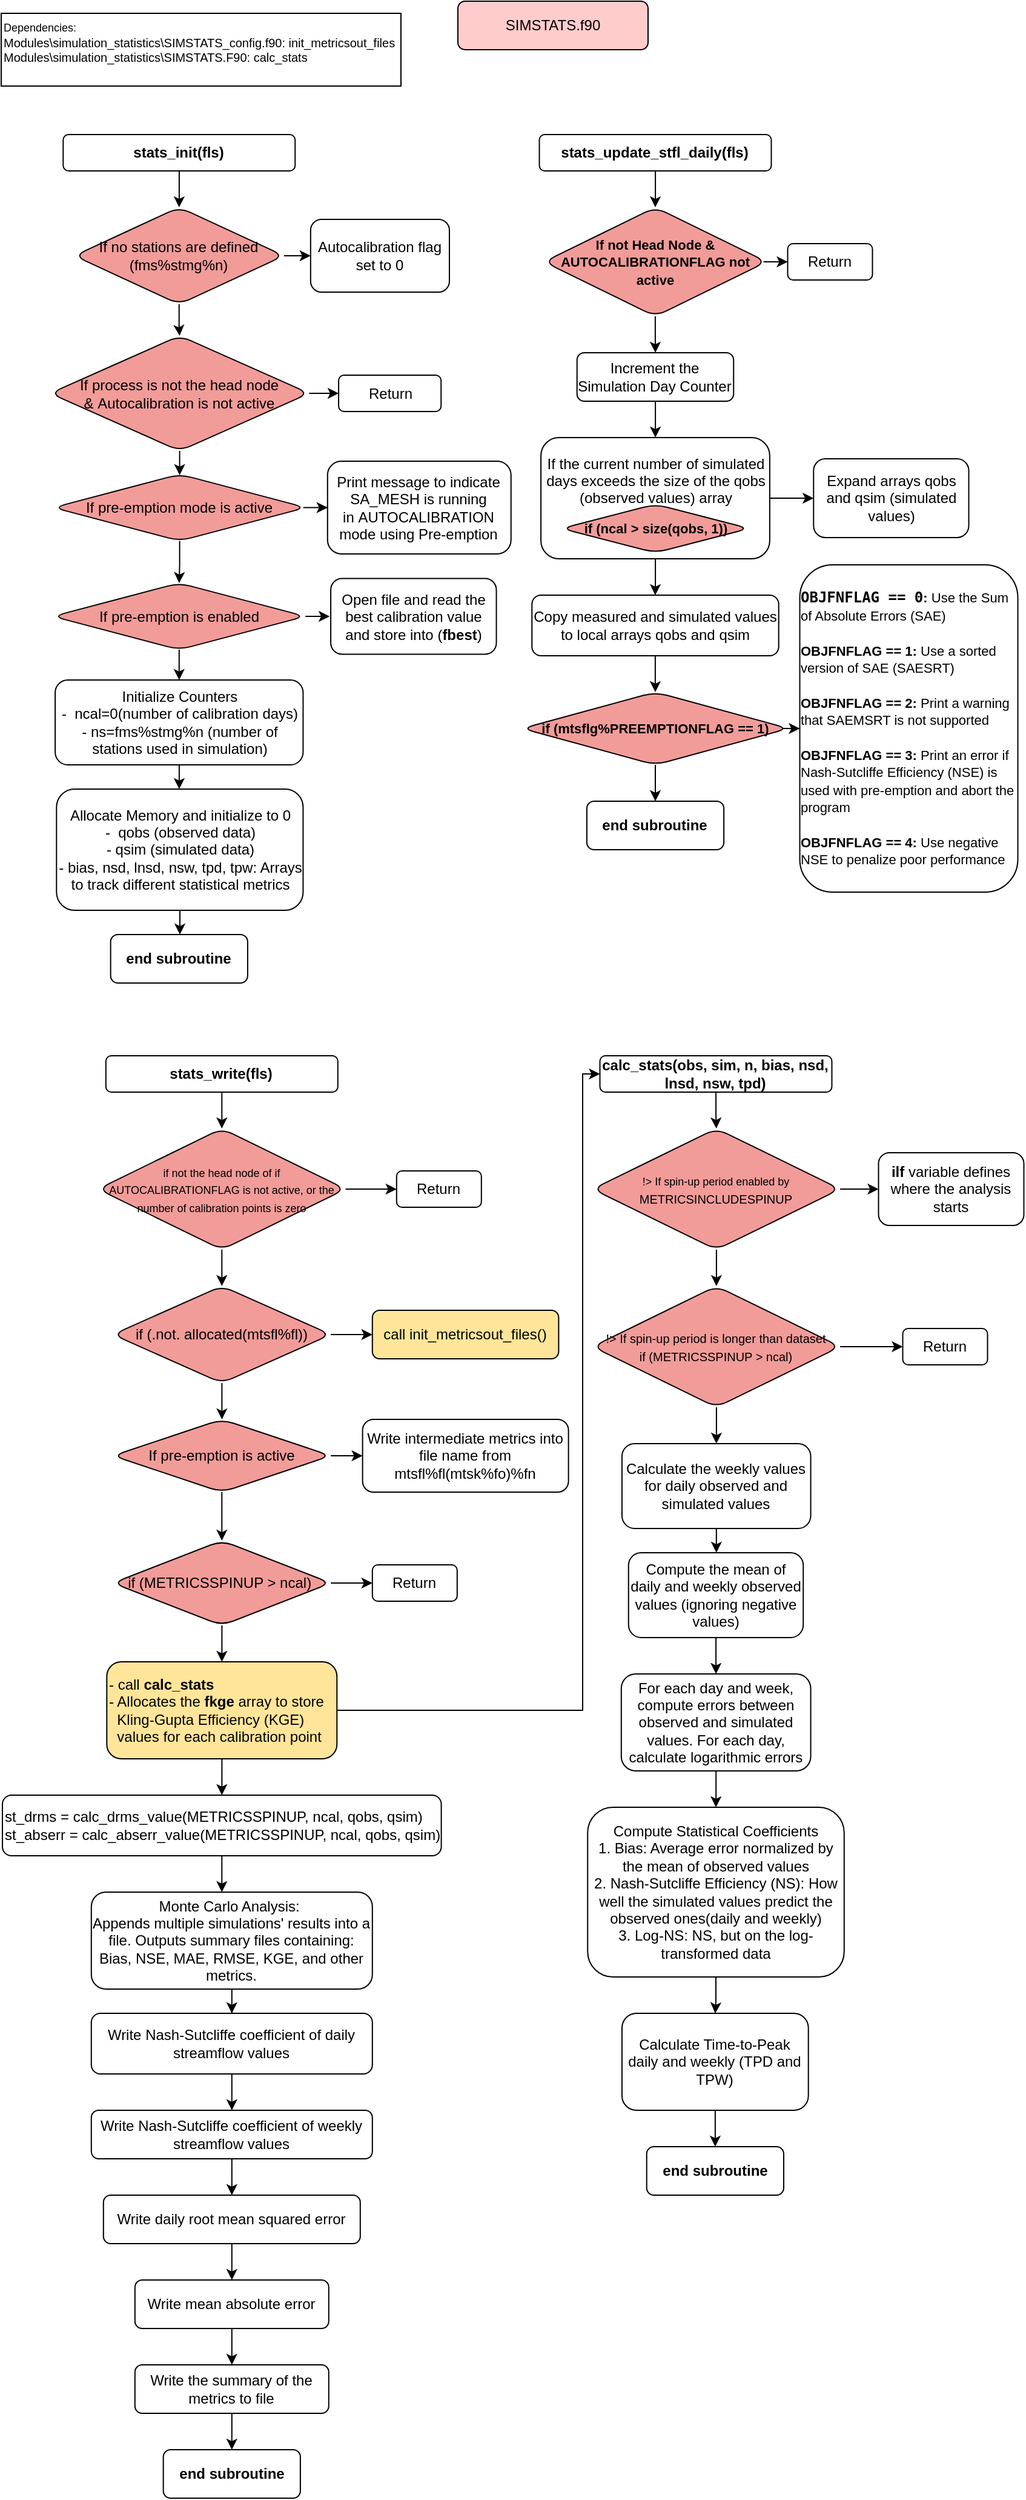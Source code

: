 <mxfile version="24.8.3">
  <diagram name="Page-1" id="jweimoSPKfAo6tUn9AmL">
    <mxGraphModel dx="1666" dy="749" grid="1" gridSize="10" guides="1" tooltips="1" connect="1" arrows="1" fold="1" page="1" pageScale="1" pageWidth="850" pageHeight="1100" math="0" shadow="0">
      <root>
        <mxCell id="0" />
        <mxCell id="1" parent="0" />
        <mxCell id="zN9mEQPc6Sny1_eNRjfh-1" value="SIMSTATS.f90" style="rounded=1;whiteSpace=wrap;html=1;fillColor=#FFCCCC;" parent="1" vertex="1">
          <mxGeometry x="377" width="157" height="40" as="geometry" />
        </mxCell>
        <mxCell id="zN9mEQPc6Sny1_eNRjfh-2" value="&lt;div&gt;&lt;font style=&quot;font-size: 9px;&quot;&gt;Dependencies:&lt;/font&gt;&lt;/div&gt;&lt;div&gt;&lt;font size=&quot;1&quot; style=&quot;&quot;&gt;&lt;div style=&quot;&quot;&gt;Modules\simulation_statistics\SIMSTATS_config.f90: init_metricsout_files&lt;/div&gt;&lt;div style=&quot;&quot;&gt;Modules\simulation_statistics\SIMSTATS.F90: calc_stats&lt;/div&gt;&lt;/font&gt;&lt;/div&gt;&lt;div&gt;&lt;br&gt;&lt;/div&gt;" style="rounded=0;whiteSpace=wrap;html=1;align=left;" parent="1" vertex="1">
          <mxGeometry y="10" width="330" height="60" as="geometry" />
        </mxCell>
        <mxCell id="zN9mEQPc6Sny1_eNRjfh-5" value="" style="edgeStyle=orthogonalEdgeStyle;rounded=0;orthogonalLoop=1;jettySize=auto;html=1;" parent="1" source="zN9mEQPc6Sny1_eNRjfh-3" target="zN9mEQPc6Sny1_eNRjfh-4" edge="1">
          <mxGeometry relative="1" as="geometry" />
        </mxCell>
        <mxCell id="zN9mEQPc6Sny1_eNRjfh-3" value="stats_write(fls)" style="rounded=1;whiteSpace=wrap;html=1;fontStyle=1" parent="1" vertex="1">
          <mxGeometry x="86.41" y="870" width="191.49" height="30" as="geometry" />
        </mxCell>
        <mxCell id="zN9mEQPc6Sny1_eNRjfh-7" value="" style="edgeStyle=orthogonalEdgeStyle;rounded=0;orthogonalLoop=1;jettySize=auto;html=1;" parent="1" source="zN9mEQPc6Sny1_eNRjfh-4" target="zN9mEQPc6Sny1_eNRjfh-6" edge="1">
          <mxGeometry relative="1" as="geometry" />
        </mxCell>
        <mxCell id="zN9mEQPc6Sny1_eNRjfh-4" value="&lt;span style=&quot;font-weight: normal;&quot;&gt;&lt;font style=&quot;font-size: 9px;&quot;&gt;if not the head node of if AUTOCALIBRATIONFLAG is not active, or the number of calibration points is zero&lt;/font&gt;&lt;/span&gt;" style="rhombus;whiteSpace=wrap;html=1;rounded=1;fontStyle=1;fillColor=#F19C99;" parent="1" vertex="1">
          <mxGeometry x="80.02" y="930" width="204.26" height="100" as="geometry" />
        </mxCell>
        <mxCell id="zN9mEQPc6Sny1_eNRjfh-6" value="&lt;span style=&quot;font-weight: 400;&quot;&gt;Return&lt;/span&gt;" style="whiteSpace=wrap;html=1;rounded=1;fontStyle=1;" parent="1" vertex="1">
          <mxGeometry x="326.41" y="965" width="70" height="30" as="geometry" />
        </mxCell>
        <mxCell id="zN9mEQPc6Sny1_eNRjfh-11" value="" style="edgeStyle=orthogonalEdgeStyle;rounded=0;orthogonalLoop=1;jettySize=auto;html=1;" parent="1" source="zN9mEQPc6Sny1_eNRjfh-8" target="zN9mEQPc6Sny1_eNRjfh-10" edge="1">
          <mxGeometry relative="1" as="geometry" />
        </mxCell>
        <mxCell id="zN9mEQPc6Sny1_eNRjfh-15" style="edgeStyle=orthogonalEdgeStyle;rounded=0;orthogonalLoop=1;jettySize=auto;html=1;" parent="1" source="zN9mEQPc6Sny1_eNRjfh-8" target="zN9mEQPc6Sny1_eNRjfh-12" edge="1">
          <mxGeometry relative="1" as="geometry" />
        </mxCell>
        <mxCell id="zN9mEQPc6Sny1_eNRjfh-8" value="&lt;span style=&quot;font-weight: 400;&quot;&gt;&lt;font style=&quot;font-size: 12px;&quot;&gt;if (.not. allocated(mtsfl%fl))&lt;/font&gt;&lt;/span&gt;" style="rhombus;whiteSpace=wrap;html=1;rounded=1;fontStyle=1;fillColor=#F19C99;" parent="1" vertex="1">
          <mxGeometry x="92.15" y="1060" width="180" height="80" as="geometry" />
        </mxCell>
        <mxCell id="zN9mEQPc6Sny1_eNRjfh-9" style="edgeStyle=orthogonalEdgeStyle;rounded=0;orthogonalLoop=1;jettySize=auto;html=1;entryX=0.5;entryY=0;entryDx=0;entryDy=0;" parent="1" source="zN9mEQPc6Sny1_eNRjfh-4" target="zN9mEQPc6Sny1_eNRjfh-8" edge="1">
          <mxGeometry relative="1" as="geometry" />
        </mxCell>
        <mxCell id="zN9mEQPc6Sny1_eNRjfh-10" value="&lt;span style=&quot;font-weight: normal;&quot;&gt;call init_metricsout_files()&lt;/span&gt;" style="whiteSpace=wrap;html=1;fillColor=#FFE599;rounded=1;fontStyle=1;" parent="1" vertex="1">
          <mxGeometry x="306.41" y="1080" width="153.79" height="40" as="geometry" />
        </mxCell>
        <mxCell id="zN9mEQPc6Sny1_eNRjfh-14" style="edgeStyle=orthogonalEdgeStyle;rounded=0;orthogonalLoop=1;jettySize=auto;html=1;entryX=0;entryY=0.5;entryDx=0;entryDy=0;" parent="1" source="zN9mEQPc6Sny1_eNRjfh-12" target="zN9mEQPc6Sny1_eNRjfh-13" edge="1">
          <mxGeometry relative="1" as="geometry" />
        </mxCell>
        <mxCell id="zN9mEQPc6Sny1_eNRjfh-20" style="edgeStyle=orthogonalEdgeStyle;rounded=0;orthogonalLoop=1;jettySize=auto;html=1;" parent="1" source="zN9mEQPc6Sny1_eNRjfh-12" target="zN9mEQPc6Sny1_eNRjfh-16" edge="1">
          <mxGeometry relative="1" as="geometry" />
        </mxCell>
        <mxCell id="zN9mEQPc6Sny1_eNRjfh-12" value="&lt;span style=&quot;font-weight: 400;&quot;&gt;If pre-emption is active&lt;/span&gt;" style="rhombus;whiteSpace=wrap;html=1;rounded=1;fontStyle=1;fillColor=#F19C99;" parent="1" vertex="1">
          <mxGeometry x="92.15" y="1170" width="180" height="60" as="geometry" />
        </mxCell>
        <mxCell id="zN9mEQPc6Sny1_eNRjfh-13" value="&lt;span style=&quot;font-weight: 400;&quot;&gt;Write intermediate metrics into file name from mtsfl%fl(mtsk%fo)%fn&lt;/span&gt;" style="whiteSpace=wrap;html=1;fillColor=#FFFFFF;rounded=1;fontStyle=1;" parent="1" vertex="1">
          <mxGeometry x="298.31" y="1170" width="170" height="60" as="geometry" />
        </mxCell>
        <mxCell id="zN9mEQPc6Sny1_eNRjfh-19" style="edgeStyle=orthogonalEdgeStyle;rounded=0;orthogonalLoop=1;jettySize=auto;html=1;entryX=0;entryY=0.5;entryDx=0;entryDy=0;" parent="1" source="zN9mEQPc6Sny1_eNRjfh-16" target="zN9mEQPc6Sny1_eNRjfh-18" edge="1">
          <mxGeometry relative="1" as="geometry" />
        </mxCell>
        <mxCell id="zN9mEQPc6Sny1_eNRjfh-23" style="edgeStyle=orthogonalEdgeStyle;rounded=0;orthogonalLoop=1;jettySize=auto;html=1;entryX=0.5;entryY=0;entryDx=0;entryDy=0;" parent="1" source="zN9mEQPc6Sny1_eNRjfh-16" target="zN9mEQPc6Sny1_eNRjfh-22" edge="1">
          <mxGeometry relative="1" as="geometry" />
        </mxCell>
        <mxCell id="zN9mEQPc6Sny1_eNRjfh-16" value="&lt;span style=&quot;font-weight: 400;&quot;&gt;if (METRICSSPINUP &amp;gt; ncal)&amp;nbsp;&lt;/span&gt;" style="rhombus;whiteSpace=wrap;html=1;rounded=1;fontStyle=1;fillColor=#F19C99;" parent="1" vertex="1">
          <mxGeometry x="92.16" y="1270" width="180" height="70" as="geometry" />
        </mxCell>
        <mxCell id="zN9mEQPc6Sny1_eNRjfh-18" value="&lt;span style=&quot;font-weight: 400;&quot;&gt;Return&lt;/span&gt;" style="whiteSpace=wrap;html=1;rounded=1;fontStyle=1;" parent="1" vertex="1">
          <mxGeometry x="306.41" y="1290" width="70" height="30" as="geometry" />
        </mxCell>
        <mxCell id="zN9mEQPc6Sny1_eNRjfh-26" style="edgeStyle=orthogonalEdgeStyle;rounded=0;orthogonalLoop=1;jettySize=auto;html=1;entryX=0.5;entryY=0;entryDx=0;entryDy=0;" parent="1" source="zN9mEQPc6Sny1_eNRjfh-22" target="zN9mEQPc6Sny1_eNRjfh-24" edge="1">
          <mxGeometry relative="1" as="geometry" />
        </mxCell>
        <mxCell id="FOQCMvYCIj2bMMxN47Gb-26" style="edgeStyle=orthogonalEdgeStyle;rounded=0;orthogonalLoop=1;jettySize=auto;html=1;entryX=0;entryY=0.5;entryDx=0;entryDy=0;" parent="1" source="zN9mEQPc6Sny1_eNRjfh-22" target="F3JlqdRcwHK4D48mlGWm-1" edge="1">
          <mxGeometry relative="1" as="geometry">
            <Array as="points">
              <mxPoint x="480" y="1410" />
              <mxPoint x="480" y="885" />
            </Array>
          </mxGeometry>
        </mxCell>
        <mxCell id="zN9mEQPc6Sny1_eNRjfh-22" value="&lt;div&gt;&lt;span style=&quot;font-weight: 400;&quot;&gt;-&amp;nbsp;&lt;/span&gt;&lt;span style=&quot;background-color: initial; font-weight: 400;&quot;&gt;call &lt;/span&gt;&lt;span style=&quot;background-color: initial;&quot;&gt;calc_stats&lt;/span&gt;&lt;/div&gt;&lt;span style=&quot;font-weight: 400;&quot;&gt;- Allocates the &lt;/span&gt;fkge &lt;span style=&quot;font-weight: 400;&quot;&gt;array to store&amp;nbsp; &amp;nbsp; &amp;nbsp; Kling-Gupta Efficiency (KGE)&amp;nbsp; &amp;nbsp; &amp;nbsp; &amp;nbsp; &amp;nbsp; values for each calibration point&lt;/span&gt;" style="whiteSpace=wrap;html=1;fillColor=#FFE599;rounded=1;fontStyle=1;align=left;" parent="1" vertex="1">
          <mxGeometry x="87.16" y="1370" width="190" height="80" as="geometry" />
        </mxCell>
        <mxCell id="zN9mEQPc6Sny1_eNRjfh-28" style="edgeStyle=orthogonalEdgeStyle;rounded=0;orthogonalLoop=1;jettySize=auto;html=1;" parent="1" source="zN9mEQPc6Sny1_eNRjfh-24" target="zN9mEQPc6Sny1_eNRjfh-27" edge="1">
          <mxGeometry relative="1" as="geometry">
            <Array as="points">
              <mxPoint x="182.41" y="1560" />
              <mxPoint x="182.41" y="1560" />
            </Array>
          </mxGeometry>
        </mxCell>
        <mxCell id="zN9mEQPc6Sny1_eNRjfh-24" value="&lt;div&gt;&lt;span style=&quot;font-weight: 400;&quot;&gt;st_drms = calc_drms_value(METRICSSPINUP, ncal, qobs, qsim)&lt;/span&gt;&lt;/div&gt;&lt;div&gt;&lt;span style=&quot;font-weight: 400;&quot;&gt;st_abserr = calc_abserr_value(METRICSSPINUP, ncal, qobs, qsim)&lt;/span&gt;&lt;/div&gt;" style="whiteSpace=wrap;html=1;fillColor=#FFFFFF;rounded=1;fontStyle=1;align=left;" parent="1" vertex="1">
          <mxGeometry x="1" y="1480" width="362.3" height="50" as="geometry" />
        </mxCell>
        <mxCell id="zN9mEQPc6Sny1_eNRjfh-30" style="edgeStyle=orthogonalEdgeStyle;rounded=0;orthogonalLoop=1;jettySize=auto;html=1;" parent="1" source="zN9mEQPc6Sny1_eNRjfh-27" target="zN9mEQPc6Sny1_eNRjfh-29" edge="1">
          <mxGeometry relative="1" as="geometry" />
        </mxCell>
        <mxCell id="zN9mEQPc6Sny1_eNRjfh-27" value="&lt;span style=&quot;font-weight: 400;&quot;&gt;Monte Carlo Analysis:&amp;nbsp;&lt;/span&gt;&lt;div&gt;&lt;span style=&quot;font-weight: 400;&quot;&gt;Appends multiple simulations&#39; results into a file.&amp;nbsp;&lt;/span&gt;&lt;span style=&quot;background-color: initial; font-weight: 400;&quot;&gt;Outputs summary files containing:&lt;/span&gt;&lt;/div&gt;&lt;div&gt;&lt;span style=&quot;font-weight: 400;&quot;&gt;Bias, NSE, MAE, RMSE, KGE, and other metrics.&lt;/span&gt;&lt;/div&gt;" style="whiteSpace=wrap;html=1;fillColor=#FFFFFF;rounded=1;fontStyle=1;align=center;" parent="1" vertex="1">
          <mxGeometry x="74.4" y="1560" width="232.01" height="80" as="geometry" />
        </mxCell>
        <mxCell id="zN9mEQPc6Sny1_eNRjfh-32" style="edgeStyle=orthogonalEdgeStyle;rounded=0;orthogonalLoop=1;jettySize=auto;html=1;" parent="1" source="zN9mEQPc6Sny1_eNRjfh-29" target="zN9mEQPc6Sny1_eNRjfh-31" edge="1">
          <mxGeometry relative="1" as="geometry" />
        </mxCell>
        <mxCell id="zN9mEQPc6Sny1_eNRjfh-29" value="&lt;span style=&quot;font-weight: 400;&quot;&gt;Write Nash-Sutcliffe coefficient of daily streamflow values&lt;/span&gt;" style="whiteSpace=wrap;html=1;fillColor=#FFFFFF;rounded=1;fontStyle=1;align=center;" parent="1" vertex="1">
          <mxGeometry x="74.4" y="1660" width="232.01" height="50" as="geometry" />
        </mxCell>
        <mxCell id="zN9mEQPc6Sny1_eNRjfh-35" style="edgeStyle=orthogonalEdgeStyle;rounded=0;orthogonalLoop=1;jettySize=auto;html=1;entryX=0.5;entryY=0;entryDx=0;entryDy=0;" parent="1" source="zN9mEQPc6Sny1_eNRjfh-31" target="zN9mEQPc6Sny1_eNRjfh-33" edge="1">
          <mxGeometry relative="1" as="geometry" />
        </mxCell>
        <mxCell id="zN9mEQPc6Sny1_eNRjfh-31" value="&lt;span style=&quot;font-weight: 400;&quot;&gt;Write Nash-Sutcliffe coefficient of weekly streamflow values&lt;/span&gt;" style="whiteSpace=wrap;html=1;fillColor=#FFFFFF;rounded=1;fontStyle=1;align=center;" parent="1" vertex="1">
          <mxGeometry x="74.4" y="1740" width="232.01" height="40" as="geometry" />
        </mxCell>
        <mxCell id="zN9mEQPc6Sny1_eNRjfh-36" style="edgeStyle=orthogonalEdgeStyle;rounded=0;orthogonalLoop=1;jettySize=auto;html=1;entryX=0.5;entryY=0;entryDx=0;entryDy=0;" parent="1" source="zN9mEQPc6Sny1_eNRjfh-33" target="zN9mEQPc6Sny1_eNRjfh-34" edge="1">
          <mxGeometry relative="1" as="geometry" />
        </mxCell>
        <mxCell id="zN9mEQPc6Sny1_eNRjfh-33" value="&lt;span style=&quot;font-weight: 400;&quot;&gt;Write daily root mean squared error&lt;/span&gt;" style="whiteSpace=wrap;html=1;fillColor=#FFFFFF;rounded=1;fontStyle=1;align=center;" parent="1" vertex="1">
          <mxGeometry x="84.4" y="1810" width="212.01" height="40" as="geometry" />
        </mxCell>
        <mxCell id="zN9mEQPc6Sny1_eNRjfh-38" style="edgeStyle=orthogonalEdgeStyle;rounded=0;orthogonalLoop=1;jettySize=auto;html=1;" parent="1" source="zN9mEQPc6Sny1_eNRjfh-34" target="zN9mEQPc6Sny1_eNRjfh-37" edge="1">
          <mxGeometry relative="1" as="geometry" />
        </mxCell>
        <mxCell id="zN9mEQPc6Sny1_eNRjfh-34" value="&lt;span style=&quot;font-weight: 400;&quot;&gt;Write mean absolute error&lt;/span&gt;" style="whiteSpace=wrap;html=1;fillColor=#FFFFFF;rounded=1;fontStyle=1;align=center;" parent="1" vertex="1">
          <mxGeometry x="110.41" y="1880" width="160" height="40" as="geometry" />
        </mxCell>
        <mxCell id="zN9mEQPc6Sny1_eNRjfh-40" style="edgeStyle=orthogonalEdgeStyle;rounded=0;orthogonalLoop=1;jettySize=auto;html=1;entryX=0.5;entryY=0;entryDx=0;entryDy=0;" parent="1" source="zN9mEQPc6Sny1_eNRjfh-37" target="zN9mEQPc6Sny1_eNRjfh-39" edge="1">
          <mxGeometry relative="1" as="geometry" />
        </mxCell>
        <mxCell id="zN9mEQPc6Sny1_eNRjfh-37" value="&lt;span style=&quot;font-weight: 400;&quot;&gt;Write the summary of the metrics to file&lt;/span&gt;" style="whiteSpace=wrap;html=1;fillColor=#FFFFFF;rounded=1;fontStyle=1;align=center;" parent="1" vertex="1">
          <mxGeometry x="110.4" y="1950" width="160" height="40" as="geometry" />
        </mxCell>
        <mxCell id="zN9mEQPc6Sny1_eNRjfh-39" value="end subroutine" style="whiteSpace=wrap;html=1;fillColor=#FFFFFF;rounded=1;fontStyle=1;" parent="1" vertex="1">
          <mxGeometry x="133.83" y="2020" width="113.13" height="40" as="geometry" />
        </mxCell>
        <mxCell id="F3JlqdRcwHK4D48mlGWm-5" style="edgeStyle=orthogonalEdgeStyle;rounded=0;orthogonalLoop=1;jettySize=auto;html=1;entryX=0.5;entryY=0;entryDx=0;entryDy=0;" parent="1" source="F3JlqdRcwHK4D48mlGWm-1" target="F3JlqdRcwHK4D48mlGWm-2" edge="1">
          <mxGeometry relative="1" as="geometry" />
        </mxCell>
        <mxCell id="F3JlqdRcwHK4D48mlGWm-1" value="calc_stats(obs, sim, n, bias, nsd, lnsd, nsw, tpd)" style="rounded=1;whiteSpace=wrap;html=1;fontStyle=1" parent="1" vertex="1">
          <mxGeometry x="494.25" y="870" width="191.49" height="30" as="geometry" />
        </mxCell>
        <mxCell id="F3JlqdRcwHK4D48mlGWm-4" value="" style="edgeStyle=orthogonalEdgeStyle;rounded=0;orthogonalLoop=1;jettySize=auto;html=1;" parent="1" source="F3JlqdRcwHK4D48mlGWm-2" target="F3JlqdRcwHK4D48mlGWm-3" edge="1">
          <mxGeometry relative="1" as="geometry" />
        </mxCell>
        <mxCell id="F3JlqdRcwHK4D48mlGWm-9" style="edgeStyle=orthogonalEdgeStyle;rounded=0;orthogonalLoop=1;jettySize=auto;html=1;entryX=0.5;entryY=0;entryDx=0;entryDy=0;" parent="1" source="F3JlqdRcwHK4D48mlGWm-2" target="F3JlqdRcwHK4D48mlGWm-6" edge="1">
          <mxGeometry relative="1" as="geometry" />
        </mxCell>
        <mxCell id="F3JlqdRcwHK4D48mlGWm-2" value="&lt;span style=&quot;font-weight: normal;&quot;&gt;&lt;font style=&quot;font-size: 9px;&quot;&gt;!&amp;gt; If spin-up period enabled by&lt;/font&gt;&lt;/span&gt;&lt;div&gt;&lt;font style=&quot;&quot;&gt;&lt;font size=&quot;1&quot;&gt;&lt;span style=&quot;font-weight: 400;&quot;&gt;METRICSINCLUDESPINUP&lt;/span&gt;&lt;/font&gt;&lt;/font&gt;&lt;/div&gt;" style="rhombus;whiteSpace=wrap;html=1;rounded=1;fontStyle=1;fillColor=#F19C99;" parent="1" vertex="1">
          <mxGeometry x="488.25" y="930" width="204.26" height="100" as="geometry" />
        </mxCell>
        <mxCell id="F3JlqdRcwHK4D48mlGWm-3" value="ilf &lt;span style=&quot;font-weight: normal;&quot;&gt;variable defines where the analysis starts&lt;/span&gt;" style="whiteSpace=wrap;html=1;fillColor=#FFFFFF;rounded=1;fontStyle=1;" parent="1" vertex="1">
          <mxGeometry x="724.25" y="950" width="120" height="60" as="geometry" />
        </mxCell>
        <mxCell id="F3JlqdRcwHK4D48mlGWm-8" style="edgeStyle=orthogonalEdgeStyle;rounded=0;orthogonalLoop=1;jettySize=auto;html=1;entryX=0;entryY=0.5;entryDx=0;entryDy=0;" parent="1" source="F3JlqdRcwHK4D48mlGWm-6" target="F3JlqdRcwHK4D48mlGWm-7" edge="1">
          <mxGeometry relative="1" as="geometry" />
        </mxCell>
        <mxCell id="F3JlqdRcwHK4D48mlGWm-13" value="" style="edgeStyle=orthogonalEdgeStyle;rounded=0;orthogonalLoop=1;jettySize=auto;html=1;" parent="1" source="F3JlqdRcwHK4D48mlGWm-6" target="F3JlqdRcwHK4D48mlGWm-12" edge="1">
          <mxGeometry relative="1" as="geometry" />
        </mxCell>
        <mxCell id="F3JlqdRcwHK4D48mlGWm-6" value="&lt;font size=&quot;1&quot;&gt;&lt;span style=&quot;font-weight: 400;&quot;&gt;!&amp;gt; If spin-up period is longer than dataset&lt;/span&gt;&lt;/font&gt;&lt;div&gt;&lt;font size=&quot;1&quot;&gt;&lt;span style=&quot;font-weight: 400;&quot;&gt;if (METRICSSPINUP &amp;gt; ncal)&lt;/span&gt;&lt;/font&gt;&lt;/div&gt;" style="rhombus;whiteSpace=wrap;html=1;rounded=1;fontStyle=1;fillColor=#F19C99;" parent="1" vertex="1">
          <mxGeometry x="488.25" y="1060" width="204.26" height="100" as="geometry" />
        </mxCell>
        <mxCell id="F3JlqdRcwHK4D48mlGWm-7" value="&lt;span style=&quot;font-weight: 400;&quot;&gt;Return&lt;/span&gt;" style="whiteSpace=wrap;html=1;rounded=1;fontStyle=1;" parent="1" vertex="1">
          <mxGeometry x="744.25" y="1095" width="70" height="30" as="geometry" />
        </mxCell>
        <mxCell id="F3JlqdRcwHK4D48mlGWm-15" value="" style="edgeStyle=orthogonalEdgeStyle;rounded=0;orthogonalLoop=1;jettySize=auto;html=1;" parent="1" source="F3JlqdRcwHK4D48mlGWm-12" target="F3JlqdRcwHK4D48mlGWm-14" edge="1">
          <mxGeometry relative="1" as="geometry" />
        </mxCell>
        <mxCell id="F3JlqdRcwHK4D48mlGWm-12" value="&lt;span style=&quot;font-weight: normal;&quot;&gt;Calculate the weekly values for daily observed and simulated values&lt;/span&gt;" style="whiteSpace=wrap;html=1;fillColor=#FFFFFF;rounded=1;fontStyle=1;" parent="1" vertex="1">
          <mxGeometry x="512.48" y="1190" width="155.8" height="70" as="geometry" />
        </mxCell>
        <mxCell id="F3JlqdRcwHK4D48mlGWm-17" style="edgeStyle=orthogonalEdgeStyle;rounded=0;orthogonalLoop=1;jettySize=auto;html=1;" parent="1" source="F3JlqdRcwHK4D48mlGWm-14" target="F3JlqdRcwHK4D48mlGWm-16" edge="1">
          <mxGeometry relative="1" as="geometry" />
        </mxCell>
        <mxCell id="F3JlqdRcwHK4D48mlGWm-14" value="&lt;span style=&quot;font-weight: normal;&quot;&gt;Compute the mean of daily and weekly observed values (ignoring negative values)&lt;/span&gt;" style="whiteSpace=wrap;html=1;fillColor=#FFFFFF;rounded=1;fontStyle=1;" parent="1" vertex="1">
          <mxGeometry x="517.87" y="1280" width="144.26" height="70" as="geometry" />
        </mxCell>
        <mxCell id="F3JlqdRcwHK4D48mlGWm-19" style="edgeStyle=orthogonalEdgeStyle;rounded=0;orthogonalLoop=1;jettySize=auto;html=1;entryX=0.5;entryY=0;entryDx=0;entryDy=0;" parent="1" source="F3JlqdRcwHK4D48mlGWm-16" target="F3JlqdRcwHK4D48mlGWm-18" edge="1">
          <mxGeometry relative="1" as="geometry" />
        </mxCell>
        <mxCell id="F3JlqdRcwHK4D48mlGWm-16" value="&lt;span style=&quot;font-weight: 400;&quot;&gt;For each day and week, compute errors between observed and simulated values. For each day, calculate logarithmic errors&lt;/span&gt;" style="whiteSpace=wrap;html=1;fillColor=#FFFFFF;rounded=1;fontStyle=1;" parent="1" vertex="1">
          <mxGeometry x="511.9" y="1380" width="156.38" height="80" as="geometry" />
        </mxCell>
        <mxCell id="F3JlqdRcwHK4D48mlGWm-21" value="" style="edgeStyle=orthogonalEdgeStyle;rounded=0;orthogonalLoop=1;jettySize=auto;html=1;" parent="1" source="F3JlqdRcwHK4D48mlGWm-18" target="F3JlqdRcwHK4D48mlGWm-20" edge="1">
          <mxGeometry relative="1" as="geometry" />
        </mxCell>
        <mxCell id="F3JlqdRcwHK4D48mlGWm-18" value="&lt;span style=&quot;font-weight: 400;&quot;&gt;Compute Statistical Coefficients&lt;/span&gt;&lt;div&gt;&lt;span style=&quot;font-weight: 400;&quot;&gt;1.&amp;nbsp;&lt;/span&gt;&lt;span style=&quot;background-color: initial; font-weight: 400;&quot;&gt;Bias: Average error normalized by the mean of observed values&lt;/span&gt;&lt;/div&gt;&lt;div&gt;&lt;span style=&quot;background-color: initial; font-weight: 400;&quot;&gt;2.&amp;nbsp;&lt;/span&gt;&lt;span style=&quot;background-color: initial; font-weight: 400;&quot;&gt;Nash-Sutcliffe Efficiency (NS): How well the simulated values predict the observed ones(daily and weekly)&lt;/span&gt;&lt;/div&gt;&lt;div&gt;&lt;span style=&quot;background-color: initial; font-weight: 400;&quot;&gt;3.&amp;nbsp;&lt;/span&gt;&lt;span style=&quot;background-color: initial; font-weight: 400;&quot;&gt;Log-NS: NS, but on the log-transformed data&lt;/span&gt;&lt;/div&gt;" style="whiteSpace=wrap;html=1;fillColor=#FFFFFF;rounded=1;fontStyle=1;" parent="1" vertex="1">
          <mxGeometry x="484.11" y="1490" width="211.77" height="140" as="geometry" />
        </mxCell>
        <mxCell id="F3JlqdRcwHK4D48mlGWm-23" style="edgeStyle=orthogonalEdgeStyle;rounded=0;orthogonalLoop=1;jettySize=auto;html=1;" parent="1" source="F3JlqdRcwHK4D48mlGWm-20" target="F3JlqdRcwHK4D48mlGWm-22" edge="1">
          <mxGeometry relative="1" as="geometry" />
        </mxCell>
        <mxCell id="F3JlqdRcwHK4D48mlGWm-20" value="&lt;span style=&quot;font-weight: normal;&quot;&gt;Calculate Time-to-Peak daily and weekly (TPD and TPW)&lt;/span&gt;" style="whiteSpace=wrap;html=1;fillColor=#FFFFFF;rounded=1;fontStyle=1;" parent="1" vertex="1">
          <mxGeometry x="512.48" y="1660" width="153.87" height="80" as="geometry" />
        </mxCell>
        <mxCell id="F3JlqdRcwHK4D48mlGWm-22" value="end subroutine" style="whiteSpace=wrap;html=1;fillColor=#FFFFFF;rounded=1;fontStyle=1;" parent="1" vertex="1">
          <mxGeometry x="532.85" y="1770" width="113.13" height="40" as="geometry" />
        </mxCell>
        <mxCell id="F3JlqdRcwHK4D48mlGWm-26" value="" style="edgeStyle=orthogonalEdgeStyle;rounded=0;orthogonalLoop=1;jettySize=auto;html=1;" parent="1" source="F3JlqdRcwHK4D48mlGWm-24" target="F3JlqdRcwHK4D48mlGWm-25" edge="1">
          <mxGeometry relative="1" as="geometry" />
        </mxCell>
        <mxCell id="F3JlqdRcwHK4D48mlGWm-24" value="stats_update_stfl_daily(fls)" style="rounded=1;whiteSpace=wrap;html=1;fontStyle=1" parent="1" vertex="1">
          <mxGeometry x="444.25" y="110" width="191.49" height="30" as="geometry" />
        </mxCell>
        <mxCell id="F3JlqdRcwHK4D48mlGWm-29" style="edgeStyle=orthogonalEdgeStyle;rounded=0;orthogonalLoop=1;jettySize=auto;html=1;entryX=0;entryY=0.5;entryDx=0;entryDy=0;" parent="1" source="F3JlqdRcwHK4D48mlGWm-25" target="F3JlqdRcwHK4D48mlGWm-27" edge="1">
          <mxGeometry relative="1" as="geometry" />
        </mxCell>
        <mxCell id="F3JlqdRcwHK4D48mlGWm-31" value="" style="edgeStyle=orthogonalEdgeStyle;rounded=0;orthogonalLoop=1;jettySize=auto;html=1;" parent="1" source="F3JlqdRcwHK4D48mlGWm-25" target="F3JlqdRcwHK4D48mlGWm-30" edge="1">
          <mxGeometry relative="1" as="geometry" />
        </mxCell>
        <mxCell id="F3JlqdRcwHK4D48mlGWm-25" value="&lt;font style=&quot;font-size: 11px;&quot;&gt;If not Head Node &amp;amp; AUTOCALIBRATIONFLAG not active&lt;/font&gt;" style="rhombus;whiteSpace=wrap;html=1;rounded=1;fontStyle=1;fillColor=#F19C99;" parent="1" vertex="1">
          <mxGeometry x="448.14" y="170" width="183.7" height="90" as="geometry" />
        </mxCell>
        <mxCell id="F3JlqdRcwHK4D48mlGWm-27" value="&lt;span style=&quot;font-weight: 400;&quot;&gt;Return&lt;/span&gt;" style="whiteSpace=wrap;html=1;rounded=1;fontStyle=1;" parent="1" vertex="1">
          <mxGeometry x="649.25" y="200" width="70" height="30" as="geometry" />
        </mxCell>
        <mxCell id="F3JlqdRcwHK4D48mlGWm-33" value="" style="edgeStyle=orthogonalEdgeStyle;rounded=0;orthogonalLoop=1;jettySize=auto;html=1;" parent="1" source="F3JlqdRcwHK4D48mlGWm-30" target="F3JlqdRcwHK4D48mlGWm-32" edge="1">
          <mxGeometry relative="1" as="geometry" />
        </mxCell>
        <mxCell id="F3JlqdRcwHK4D48mlGWm-30" value="&lt;span style=&quot;font-weight: normal;&quot;&gt;Increment the Simulation Day Counter&lt;/span&gt;" style="whiteSpace=wrap;html=1;fillColor=#FFFFFF;rounded=1;fontStyle=1;" parent="1" vertex="1">
          <mxGeometry x="475.36" y="290" width="129.26" height="40" as="geometry" />
        </mxCell>
        <mxCell id="F3JlqdRcwHK4D48mlGWm-36" value="" style="edgeStyle=orthogonalEdgeStyle;rounded=0;orthogonalLoop=1;jettySize=auto;html=1;" parent="1" source="F3JlqdRcwHK4D48mlGWm-32" target="F3JlqdRcwHK4D48mlGWm-35" edge="1">
          <mxGeometry relative="1" as="geometry" />
        </mxCell>
        <mxCell id="F3JlqdRcwHK4D48mlGWm-38" value="" style="edgeStyle=orthogonalEdgeStyle;rounded=0;orthogonalLoop=1;jettySize=auto;html=1;" parent="1" source="F3JlqdRcwHK4D48mlGWm-32" target="F3JlqdRcwHK4D48mlGWm-37" edge="1">
          <mxGeometry relative="1" as="geometry" />
        </mxCell>
        <mxCell id="F3JlqdRcwHK4D48mlGWm-35" value="&lt;span style=&quot;font-weight: normal;&quot;&gt;Expand arrays qobs and qsim (simulated values)&lt;/span&gt;" style="whiteSpace=wrap;html=1;fillColor=#FFFFFF;rounded=1;fontStyle=1;" parent="1" vertex="1">
          <mxGeometry x="670.63" y="377.5" width="128.13" height="65" as="geometry" />
        </mxCell>
        <mxCell id="F3JlqdRcwHK4D48mlGWm-42" style="edgeStyle=orthogonalEdgeStyle;rounded=0;orthogonalLoop=1;jettySize=auto;html=1;" parent="1" source="F3JlqdRcwHK4D48mlGWm-37" target="F3JlqdRcwHK4D48mlGWm-39" edge="1">
          <mxGeometry relative="1" as="geometry" />
        </mxCell>
        <mxCell id="F3JlqdRcwHK4D48mlGWm-37" value="&lt;span style=&quot;font-weight: normal;&quot;&gt;Copy measured and simulated values to local arrays qobs and qsim&lt;/span&gt;" style="whiteSpace=wrap;html=1;fillColor=#FFFFFF;rounded=1;fontStyle=1;" parent="1" vertex="1">
          <mxGeometry x="438.14" y="490" width="203.7" height="50" as="geometry" />
        </mxCell>
        <mxCell id="F3JlqdRcwHK4D48mlGWm-41" value="" style="edgeStyle=orthogonalEdgeStyle;rounded=0;orthogonalLoop=1;jettySize=auto;html=1;" parent="1" source="F3JlqdRcwHK4D48mlGWm-39" target="F3JlqdRcwHK4D48mlGWm-40" edge="1">
          <mxGeometry relative="1" as="geometry" />
        </mxCell>
        <mxCell id="F3JlqdRcwHK4D48mlGWm-44" style="edgeStyle=orthogonalEdgeStyle;rounded=0;orthogonalLoop=1;jettySize=auto;html=1;" parent="1" source="F3JlqdRcwHK4D48mlGWm-39" target="F3JlqdRcwHK4D48mlGWm-43" edge="1">
          <mxGeometry relative="1" as="geometry" />
        </mxCell>
        <mxCell id="F3JlqdRcwHK4D48mlGWm-39" value="&lt;font style=&quot;font-size: 11px;&quot;&gt;if (mtsflg%PREEMPTIONFLAG == 1)&lt;/font&gt;" style="rhombus;whiteSpace=wrap;html=1;rounded=1;fontStyle=1;fillColor=#F19C99;" parent="1" vertex="1">
          <mxGeometry x="430" y="570" width="219.99" height="60" as="geometry" />
        </mxCell>
        <mxCell id="F3JlqdRcwHK4D48mlGWm-40" value="&lt;div style=&quot;text-align: left;&quot;&gt;&lt;font style=&quot;&quot;&gt;&lt;strong style=&quot;background-color: initial;&quot;&gt;&lt;code style=&quot;&quot;&gt;&lt;font style=&quot;font-size: 12px;&quot;&gt;OBJFNFLAG == 0&lt;/font&gt;&lt;/code&gt;&lt;/strong&gt;&lt;span style=&quot;font-size: 11px; background-color: initial;&quot;&gt;: &lt;span style=&quot;font-weight: normal;&quot;&gt;Use the &lt;/span&gt;&lt;/span&gt;&lt;span style=&quot;font-size: 11px; background-color: initial; font-weight: normal;&quot;&gt;Sum of Absolute Errors (SAE)&lt;/span&gt;&lt;/font&gt;&lt;/div&gt;&lt;div style=&quot;text-align: left;&quot;&gt;&lt;span style=&quot;background-color: initial; font-weight: normal;&quot;&gt;&lt;br&gt;&lt;/span&gt;&lt;/div&gt;&lt;div style=&quot;text-align: left;&quot;&gt;&lt;font style=&quot;font-size: 11px;&quot;&gt;OBJFNFLAG == 1: &lt;span style=&quot;font-weight: normal;&quot;&gt;Use a sorted version of SAE (SAESRT)&lt;/span&gt;&lt;/font&gt;&lt;/div&gt;&lt;div style=&quot;text-align: left;&quot;&gt;&lt;span style=&quot;font-weight: normal;&quot;&gt;&lt;br&gt;&lt;/span&gt;&lt;/div&gt;&lt;div style=&quot;text-align: left;&quot;&gt;&lt;font style=&quot;font-size: 11px;&quot;&gt;OBJFNFLAG == 2:&lt;span style=&quot;font-weight: 400;&quot;&gt; Print a warning that SAEMSRT is not supported&lt;/span&gt;&lt;/font&gt;&lt;/div&gt;&lt;div style=&quot;text-align: left;&quot;&gt;&lt;span style=&quot;font-weight: 400;&quot;&gt;&lt;br&gt;&lt;/span&gt;&lt;/div&gt;&lt;div style=&quot;text-align: left;&quot;&gt;&lt;font style=&quot;font-size: 11px;&quot;&gt;OBJFNFLAG == 3:&lt;span style=&quot;font-weight: 400;&quot;&gt; Print an error if Nash-Sutcliffe Efficiency (NSE) is used with pre-emption and abort the program&lt;/span&gt;&lt;/font&gt;&lt;/div&gt;&lt;div style=&quot;text-align: left;&quot;&gt;&lt;span style=&quot;font-weight: 400;&quot;&gt;&lt;br&gt;&lt;/span&gt;&lt;/div&gt;&lt;div style=&quot;text-align: left;&quot;&gt;&lt;font style=&quot;font-size: 11px;&quot;&gt;OBJFNFLAG == 4:&lt;span style=&quot;font-weight: 400;&quot;&gt; Use negative NSE to penalize poor performance&lt;/span&gt;&lt;/font&gt;&lt;/div&gt;" style="whiteSpace=wrap;html=1;fillColor=#FFFFFF;rounded=1;fontStyle=1;" parent="1" vertex="1">
          <mxGeometry x="659.25" y="465" width="180" height="270" as="geometry" />
        </mxCell>
        <mxCell id="F3JlqdRcwHK4D48mlGWm-43" value="end subroutine" style="whiteSpace=wrap;html=1;fillColor=#FFFFFF;rounded=1;fontStyle=1;" parent="1" vertex="1">
          <mxGeometry x="483.45" y="660" width="113.13" height="40" as="geometry" />
        </mxCell>
        <mxCell id="F3JlqdRcwHK4D48mlGWm-45" value="" style="group" parent="1" vertex="1" connectable="0">
          <mxGeometry x="445.55" y="360" width="188.88" height="100" as="geometry" />
        </mxCell>
        <mxCell id="F3JlqdRcwHK4D48mlGWm-32" value="&lt;span style=&quot;font-weight: normal;&quot;&gt;If the current number of simulated days exceeds the size of the qobs (observed values) array&lt;/span&gt;&lt;div&gt;&lt;span style=&quot;font-weight: normal;&quot;&gt;&lt;br&gt;&lt;/span&gt;&lt;/div&gt;&lt;div&gt;&lt;br&gt;&lt;/div&gt;" style="whiteSpace=wrap;html=1;fillColor=#FFFFFF;rounded=1;fontStyle=1;" parent="F3JlqdRcwHK4D48mlGWm-45" vertex="1">
          <mxGeometry width="188.88" height="100" as="geometry" />
        </mxCell>
        <mxCell id="F3JlqdRcwHK4D48mlGWm-34" value="&lt;font style=&quot;font-size: 11px;&quot;&gt;if (ncal &amp;gt; size(qobs, 1))&lt;/font&gt;" style="rhombus;whiteSpace=wrap;html=1;rounded=1;fontStyle=1;fillColor=#F19C99;" parent="F3JlqdRcwHK4D48mlGWm-45" vertex="1">
          <mxGeometry x="16.97" y="55" width="155" height="40" as="geometry" />
        </mxCell>
        <mxCell id="FOQCMvYCIj2bMMxN47Gb-3" value="" style="edgeStyle=orthogonalEdgeStyle;rounded=0;orthogonalLoop=1;jettySize=auto;html=1;" parent="1" source="FOQCMvYCIj2bMMxN47Gb-1" target="FOQCMvYCIj2bMMxN47Gb-2" edge="1">
          <mxGeometry relative="1" as="geometry" />
        </mxCell>
        <mxCell id="FOQCMvYCIj2bMMxN47Gb-1" value="stats_init(fls)" style="rounded=1;whiteSpace=wrap;html=1;fontStyle=1" parent="1" vertex="1">
          <mxGeometry x="51.15" y="110" width="191.49" height="30" as="geometry" />
        </mxCell>
        <mxCell id="FOQCMvYCIj2bMMxN47Gb-5" value="" style="edgeStyle=orthogonalEdgeStyle;rounded=0;orthogonalLoop=1;jettySize=auto;html=1;" parent="1" source="FOQCMvYCIj2bMMxN47Gb-2" target="FOQCMvYCIj2bMMxN47Gb-4" edge="1">
          <mxGeometry relative="1" as="geometry" />
        </mxCell>
        <mxCell id="FOQCMvYCIj2bMMxN47Gb-7" style="edgeStyle=orthogonalEdgeStyle;rounded=0;orthogonalLoop=1;jettySize=auto;html=1;" parent="1" source="FOQCMvYCIj2bMMxN47Gb-2" target="FOQCMvYCIj2bMMxN47Gb-6" edge="1">
          <mxGeometry relative="1" as="geometry" />
        </mxCell>
        <mxCell id="FOQCMvYCIj2bMMxN47Gb-2" value="&lt;span style=&quot;font-weight: normal;&quot;&gt;If no stations are defined (fms%stmg%n)&lt;/span&gt;" style="rhombus;whiteSpace=wrap;html=1;rounded=1;fontStyle=1;fillColor=#F19C99;" parent="1" vertex="1">
          <mxGeometry x="60.34" y="170" width="173.1" height="80" as="geometry" />
        </mxCell>
        <mxCell id="FOQCMvYCIj2bMMxN47Gb-4" value="&lt;span style=&quot;font-weight: normal;&quot;&gt;Autocalibration flag set to 0&lt;/span&gt;" style="whiteSpace=wrap;html=1;fillColor=#FFFFFF;rounded=1;fontStyle=1;" parent="1" vertex="1">
          <mxGeometry x="255.41" y="180" width="114.59" height="60" as="geometry" />
        </mxCell>
        <mxCell id="FOQCMvYCIj2bMMxN47Gb-10" style="edgeStyle=orthogonalEdgeStyle;rounded=0;orthogonalLoop=1;jettySize=auto;html=1;entryX=0;entryY=0.5;entryDx=0;entryDy=0;" parent="1" source="FOQCMvYCIj2bMMxN47Gb-6" target="FOQCMvYCIj2bMMxN47Gb-8" edge="1">
          <mxGeometry relative="1" as="geometry" />
        </mxCell>
        <mxCell id="FOQCMvYCIj2bMMxN47Gb-12" style="edgeStyle=orthogonalEdgeStyle;rounded=0;orthogonalLoop=1;jettySize=auto;html=1;entryX=0.5;entryY=0;entryDx=0;entryDy=0;" parent="1" source="FOQCMvYCIj2bMMxN47Gb-6" target="FOQCMvYCIj2bMMxN47Gb-11" edge="1">
          <mxGeometry relative="1" as="geometry" />
        </mxCell>
        <mxCell id="FOQCMvYCIj2bMMxN47Gb-6" value="&lt;span style=&quot;font-weight: 400;&quot;&gt;If process is not the head node&lt;/span&gt;&lt;div&gt;&lt;span style=&quot;font-weight: 400;&quot;&gt;&amp;amp;&amp;nbsp;&lt;/span&gt;&lt;span style=&quot;background-color: initial; font-weight: 400;&quot;&gt;Autocalibration is not active&lt;/span&gt;&lt;/div&gt;" style="rhombus;whiteSpace=wrap;html=1;rounded=1;fontStyle=1;fillColor=#F19C99;" parent="1" vertex="1">
          <mxGeometry x="40.4" y="276" width="213.84" height="95" as="geometry" />
        </mxCell>
        <mxCell id="FOQCMvYCIj2bMMxN47Gb-8" value="&lt;span style=&quot;font-weight: normal;&quot;&gt;Return&lt;/span&gt;" style="whiteSpace=wrap;html=1;fillColor=#FFFFFF;rounded=1;fontStyle=1;" parent="1" vertex="1">
          <mxGeometry x="278.54" y="308.5" width="84.59" height="30" as="geometry" />
        </mxCell>
        <mxCell id="FOQCMvYCIj2bMMxN47Gb-14" style="edgeStyle=orthogonalEdgeStyle;rounded=0;orthogonalLoop=1;jettySize=auto;html=1;entryX=0;entryY=0.5;entryDx=0;entryDy=0;" parent="1" source="FOQCMvYCIj2bMMxN47Gb-11" target="FOQCMvYCIj2bMMxN47Gb-13" edge="1">
          <mxGeometry relative="1" as="geometry" />
        </mxCell>
        <mxCell id="FOQCMvYCIj2bMMxN47Gb-16" value="" style="edgeStyle=orthogonalEdgeStyle;rounded=0;orthogonalLoop=1;jettySize=auto;html=1;" parent="1" source="FOQCMvYCIj2bMMxN47Gb-11" target="FOQCMvYCIj2bMMxN47Gb-15" edge="1">
          <mxGeometry relative="1" as="geometry" />
        </mxCell>
        <mxCell id="FOQCMvYCIj2bMMxN47Gb-11" value="&lt;span style=&quot;font-weight: 400;&quot;&gt;If pre-emption mode is active&lt;/span&gt;" style="rhombus;whiteSpace=wrap;html=1;rounded=1;fontStyle=1;fillColor=#F19C99;" parent="1" vertex="1">
          <mxGeometry x="43.11" y="390.25" width="208.43" height="55" as="geometry" />
        </mxCell>
        <mxCell id="FOQCMvYCIj2bMMxN47Gb-13" value="&lt;span style=&quot;font-weight: normal;&quot;&gt;Print message to indicate SA_MESH is running in&lt;/span&gt;&lt;span style=&quot;font-weight: 400;&quot;&gt;&amp;nbsp;AUTOCALIBRATION mode using Pre-emption&lt;/span&gt;" style="whiteSpace=wrap;html=1;fillColor=#FFFFFF;rounded=1;fontStyle=1;" parent="1" vertex="1">
          <mxGeometry x="269.4" y="379.5" width="151.46" height="76.5" as="geometry" />
        </mxCell>
        <mxCell id="FOQCMvYCIj2bMMxN47Gb-18" value="" style="edgeStyle=orthogonalEdgeStyle;rounded=0;orthogonalLoop=1;jettySize=auto;html=1;" parent="1" source="FOQCMvYCIj2bMMxN47Gb-15" target="FOQCMvYCIj2bMMxN47Gb-17" edge="1">
          <mxGeometry relative="1" as="geometry" />
        </mxCell>
        <mxCell id="FOQCMvYCIj2bMMxN47Gb-20" value="" style="edgeStyle=orthogonalEdgeStyle;rounded=0;orthogonalLoop=1;jettySize=auto;html=1;" parent="1" source="FOQCMvYCIj2bMMxN47Gb-15" target="FOQCMvYCIj2bMMxN47Gb-19" edge="1">
          <mxGeometry relative="1" as="geometry" />
        </mxCell>
        <mxCell id="FOQCMvYCIj2bMMxN47Gb-15" value="&lt;span style=&quot;font-weight: 400;&quot;&gt;If pre-emption is enabled&lt;/span&gt;" style="rhombus;whiteSpace=wrap;html=1;rounded=1;fontStyle=1;fillColor=#F19C99;" parent="1" vertex="1">
          <mxGeometry x="42.67" y="480" width="208.43" height="55" as="geometry" />
        </mxCell>
        <mxCell id="FOQCMvYCIj2bMMxN47Gb-17" value="&lt;span style=&quot;font-weight: normal;&quot;&gt;Open file and read the best calibration value and store into (&lt;/span&gt;fbest&lt;span style=&quot;font-weight: normal;&quot;&gt;)&lt;/span&gt;" style="whiteSpace=wrap;html=1;fillColor=#FFFFFF;rounded=1;fontStyle=1;" parent="1" vertex="1">
          <mxGeometry x="272.05" y="476.25" width="136.72" height="62.5" as="geometry" />
        </mxCell>
        <mxCell id="FOQCMvYCIj2bMMxN47Gb-22" style="edgeStyle=orthogonalEdgeStyle;rounded=0;orthogonalLoop=1;jettySize=auto;html=1;entryX=0.5;entryY=0;entryDx=0;entryDy=0;" parent="1" source="FOQCMvYCIj2bMMxN47Gb-19" target="FOQCMvYCIj2bMMxN47Gb-21" edge="1">
          <mxGeometry relative="1" as="geometry" />
        </mxCell>
        <mxCell id="FOQCMvYCIj2bMMxN47Gb-19" value="&lt;span style=&quot;font-weight: normal;&quot;&gt;Initialize Counters&lt;/span&gt;&lt;div&gt;&lt;span style=&quot;font-weight: normal;&quot;&gt;-&amp;nbsp; ncal=0(number of calibration days)&lt;/span&gt;&lt;/div&gt;&lt;div&gt;&lt;span style=&quot;font-weight: normal;&quot;&gt;- ns=&lt;/span&gt;&lt;span style=&quot;background-color: initial; font-weight: 400;&quot;&gt;fms%stmg%n (number of stations used in simulation)&lt;/span&gt;&lt;/div&gt;" style="whiteSpace=wrap;html=1;fillColor=#FFFFFF;rounded=1;fontStyle=1;" parent="1" vertex="1">
          <mxGeometry x="44.55" y="560" width="204.68" height="70" as="geometry" />
        </mxCell>
        <mxCell id="FOQCMvYCIj2bMMxN47Gb-21" value="&lt;span style=&quot;font-weight: normal;&quot;&gt;Allocate Memory and initialize to 0&lt;br&gt;&lt;/span&gt;&lt;div&gt;&lt;span style=&quot;font-weight: normal;&quot;&gt;-&amp;nbsp;&amp;nbsp;&lt;/span&gt;&lt;span style=&quot;background-color: initial; font-weight: normal;&quot;&gt;qobs (observed data)&lt;/span&gt;&lt;/div&gt;&lt;div&gt;&lt;span style=&quot;background-color: initial; font-weight: normal;&quot;&gt;- qsim (simulated data)&lt;/span&gt;&lt;/div&gt;&lt;div&gt;&lt;span style=&quot;background-color: initial; font-weight: normal;&quot;&gt;-&amp;nbsp;&lt;/span&gt;&lt;span style=&quot;background-color: initial; font-weight: 400;&quot;&gt;bias, nsd, lnsd, nsw, tpd, tpw: Arrays to track different statistical metrics&lt;/span&gt;&lt;/div&gt;" style="whiteSpace=wrap;html=1;fillColor=#FFFFFF;rounded=1;fontStyle=1;" parent="1" vertex="1">
          <mxGeometry x="45.65" y="650" width="203.58" height="100" as="geometry" />
        </mxCell>
        <mxCell id="FOQCMvYCIj2bMMxN47Gb-23" value="end subroutine" style="whiteSpace=wrap;html=1;fillColor=#FFFFFF;rounded=1;fontStyle=1;" parent="1" vertex="1">
          <mxGeometry x="90.32" y="770" width="113.13" height="40" as="geometry" />
        </mxCell>
        <mxCell id="FOQCMvYCIj2bMMxN47Gb-24" style="edgeStyle=orthogonalEdgeStyle;rounded=0;orthogonalLoop=1;jettySize=auto;html=1;entryX=0.5;entryY=0;entryDx=0;entryDy=0;" parent="1" source="FOQCMvYCIj2bMMxN47Gb-21" target="FOQCMvYCIj2bMMxN47Gb-23" edge="1">
          <mxGeometry relative="1" as="geometry">
            <mxPoint x="150" y="790" as="targetPoint" />
          </mxGeometry>
        </mxCell>
      </root>
    </mxGraphModel>
  </diagram>
</mxfile>
